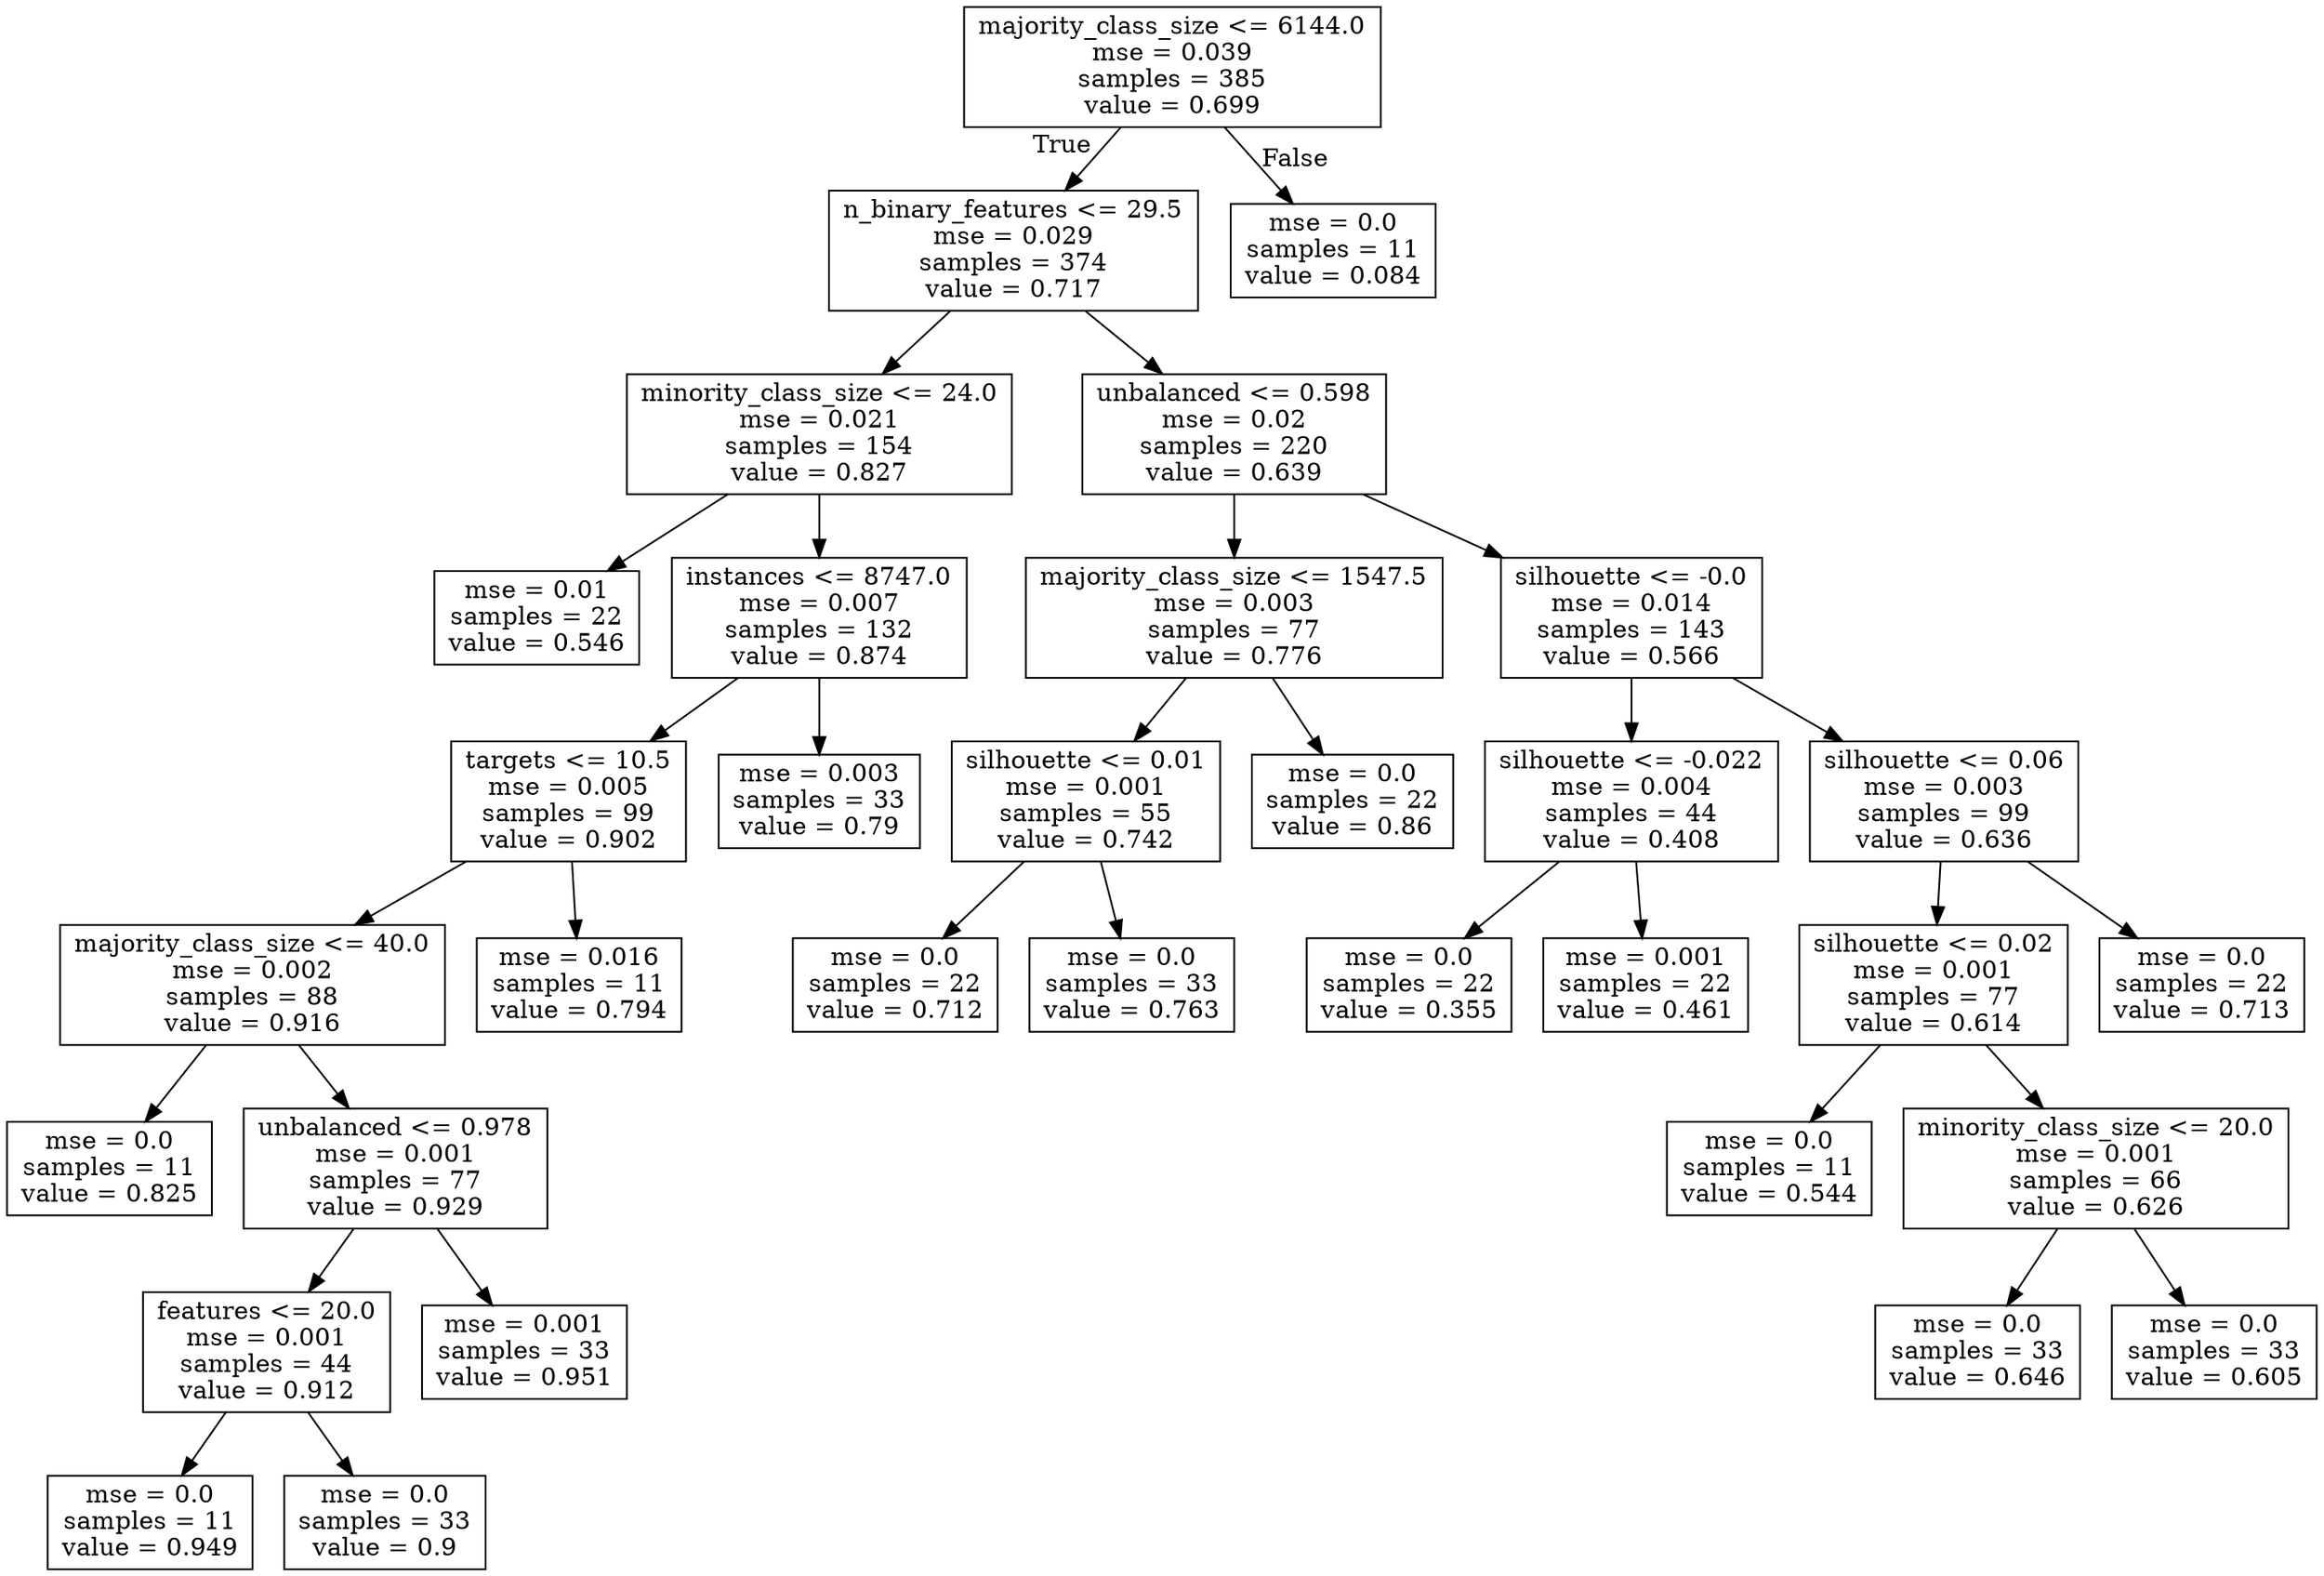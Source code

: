 digraph Tree {
node [shape=box] ;
0 [label="majority_class_size <= 6144.0\nmse = 0.039\nsamples = 385\nvalue = 0.699"] ;
1 [label="n_binary_features <= 29.5\nmse = 0.029\nsamples = 374\nvalue = 0.717"] ;
0 -> 1 [labeldistance=2.5, labelangle=45, headlabel="True"] ;
2 [label="minority_class_size <= 24.0\nmse = 0.021\nsamples = 154\nvalue = 0.827"] ;
1 -> 2 ;
3 [label="mse = 0.01\nsamples = 22\nvalue = 0.546"] ;
2 -> 3 ;
4 [label="instances <= 8747.0\nmse = 0.007\nsamples = 132\nvalue = 0.874"] ;
2 -> 4 ;
5 [label="targets <= 10.5\nmse = 0.005\nsamples = 99\nvalue = 0.902"] ;
4 -> 5 ;
6 [label="majority_class_size <= 40.0\nmse = 0.002\nsamples = 88\nvalue = 0.916"] ;
5 -> 6 ;
7 [label="mse = 0.0\nsamples = 11\nvalue = 0.825"] ;
6 -> 7 ;
8 [label="unbalanced <= 0.978\nmse = 0.001\nsamples = 77\nvalue = 0.929"] ;
6 -> 8 ;
9 [label="features <= 20.0\nmse = 0.001\nsamples = 44\nvalue = 0.912"] ;
8 -> 9 ;
10 [label="mse = 0.0\nsamples = 11\nvalue = 0.949"] ;
9 -> 10 ;
11 [label="mse = 0.0\nsamples = 33\nvalue = 0.9"] ;
9 -> 11 ;
12 [label="mse = 0.001\nsamples = 33\nvalue = 0.951"] ;
8 -> 12 ;
13 [label="mse = 0.016\nsamples = 11\nvalue = 0.794"] ;
5 -> 13 ;
14 [label="mse = 0.003\nsamples = 33\nvalue = 0.79"] ;
4 -> 14 ;
15 [label="unbalanced <= 0.598\nmse = 0.02\nsamples = 220\nvalue = 0.639"] ;
1 -> 15 ;
16 [label="majority_class_size <= 1547.5\nmse = 0.003\nsamples = 77\nvalue = 0.776"] ;
15 -> 16 ;
17 [label="silhouette <= 0.01\nmse = 0.001\nsamples = 55\nvalue = 0.742"] ;
16 -> 17 ;
18 [label="mse = 0.0\nsamples = 22\nvalue = 0.712"] ;
17 -> 18 ;
19 [label="mse = 0.0\nsamples = 33\nvalue = 0.763"] ;
17 -> 19 ;
20 [label="mse = 0.0\nsamples = 22\nvalue = 0.86"] ;
16 -> 20 ;
21 [label="silhouette <= -0.0\nmse = 0.014\nsamples = 143\nvalue = 0.566"] ;
15 -> 21 ;
22 [label="silhouette <= -0.022\nmse = 0.004\nsamples = 44\nvalue = 0.408"] ;
21 -> 22 ;
23 [label="mse = 0.0\nsamples = 22\nvalue = 0.355"] ;
22 -> 23 ;
24 [label="mse = 0.001\nsamples = 22\nvalue = 0.461"] ;
22 -> 24 ;
25 [label="silhouette <= 0.06\nmse = 0.003\nsamples = 99\nvalue = 0.636"] ;
21 -> 25 ;
26 [label="silhouette <= 0.02\nmse = 0.001\nsamples = 77\nvalue = 0.614"] ;
25 -> 26 ;
27 [label="mse = 0.0\nsamples = 11\nvalue = 0.544"] ;
26 -> 27 ;
28 [label="minority_class_size <= 20.0\nmse = 0.001\nsamples = 66\nvalue = 0.626"] ;
26 -> 28 ;
29 [label="mse = 0.0\nsamples = 33\nvalue = 0.646"] ;
28 -> 29 ;
30 [label="mse = 0.0\nsamples = 33\nvalue = 0.605"] ;
28 -> 30 ;
31 [label="mse = 0.0\nsamples = 22\nvalue = 0.713"] ;
25 -> 31 ;
32 [label="mse = 0.0\nsamples = 11\nvalue = 0.084"] ;
0 -> 32 [labeldistance=2.5, labelangle=-45, headlabel="False"] ;
}